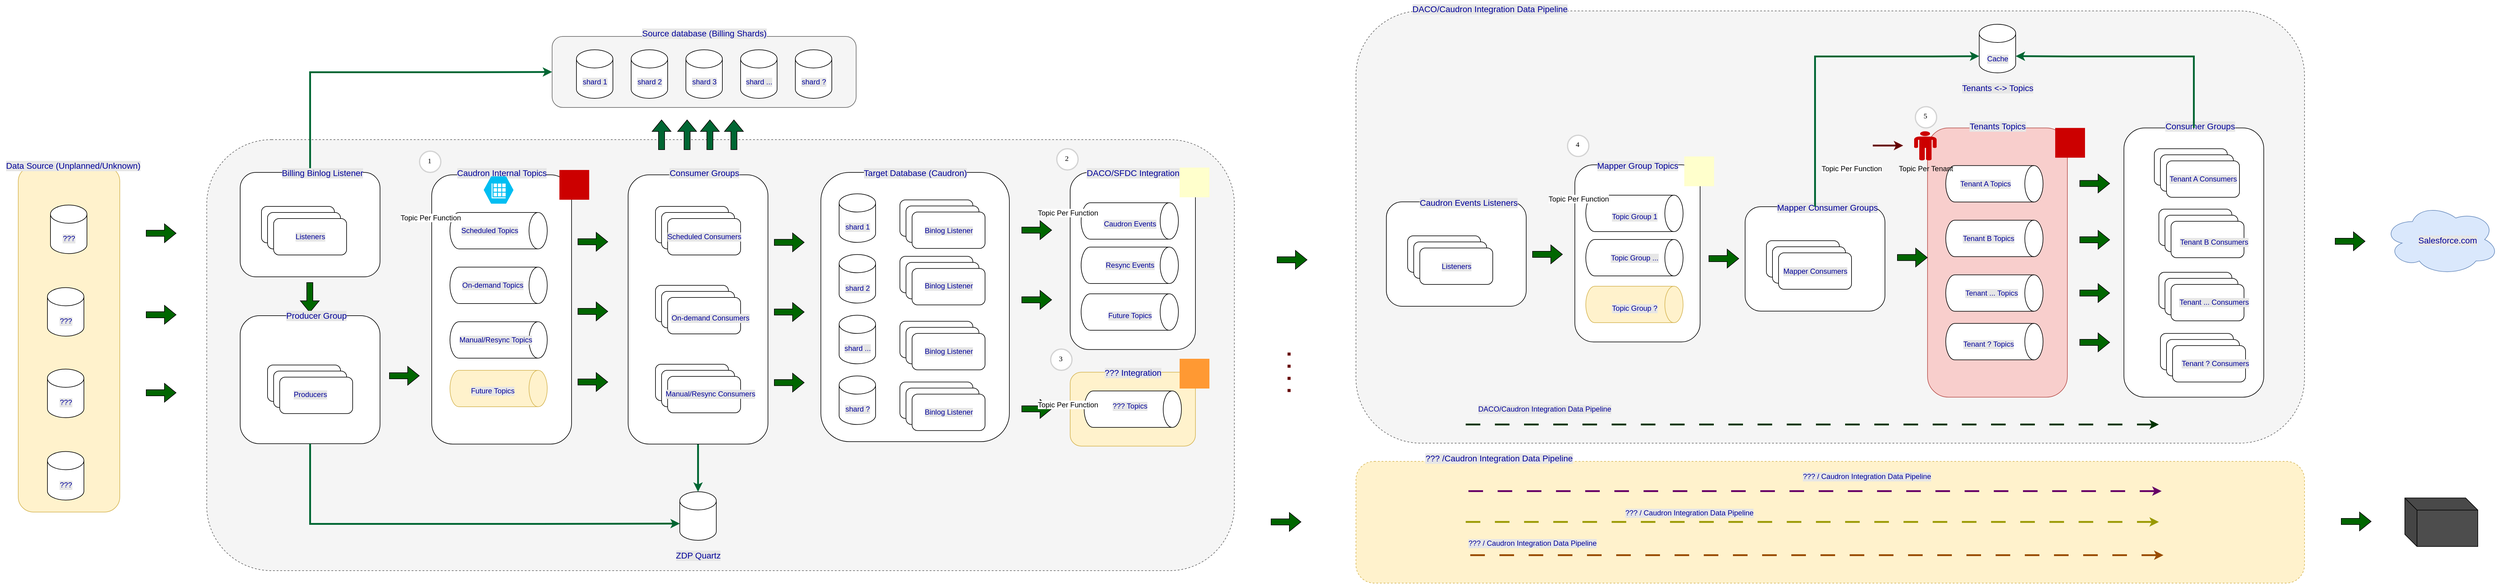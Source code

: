 <mxfile version="24.0.6" type="github">
  <diagram name="Page-1" id="sh8ykiF0knSkxBJXVvDX">
    <mxGraphModel dx="3491" dy="1003" grid="1" gridSize="10" guides="1" tooltips="1" connect="1" arrows="1" fold="1" page="1" pageScale="1" pageWidth="850" pageHeight="1100" math="0" shadow="0">
      <root>
        <mxCell id="0" />
        <mxCell id="1" parent="0" />
        <mxCell id="TIKX9eycbTkuqXLnJjCn-193" value="" style="rounded=1;whiteSpace=wrap;html=1;fillColor=#fff2cc;strokeColor=#d6b656;" vertex="1" parent="1">
          <mxGeometry x="-440" y="313.75" width="167" height="569.75" as="geometry" />
        </mxCell>
        <mxCell id="TIKX9eycbTkuqXLnJjCn-144" value="" style="rounded=1;whiteSpace=wrap;html=1;dashed=1;strokeColor=#666666;fillColor=#f5f5f5;fontColor=#333333;" vertex="1" parent="1">
          <mxGeometry x="1760" y="58" width="1560" height="712" as="geometry" />
        </mxCell>
        <mxCell id="TIKX9eycbTkuqXLnJjCn-42" value="" style="rounded=1;whiteSpace=wrap;html=1;dashed=1;strokeColor=#666666;fillColor=#f5f5f5;fontColor=#333333;" vertex="1" parent="1">
          <mxGeometry x="-130" y="270" width="1690" height="710" as="geometry" />
        </mxCell>
        <mxCell id="TIKX9eycbTkuqXLnJjCn-10" value="" style="rounded=1;whiteSpace=wrap;html=1;" vertex="1" parent="1">
          <mxGeometry x="-75" y="560" width="230" height="210.88" as="geometry" />
        </mxCell>
        <mxCell id="TIKX9eycbTkuqXLnJjCn-9" value="" style="rounded=1;whiteSpace=wrap;html=1;fillColor=#f5f5f5;fontColor=#333333;strokeColor=#666666;" vertex="1" parent="1">
          <mxGeometry x="438" y="100" width="500" height="117" as="geometry" />
        </mxCell>
        <mxCell id="TIKX9eycbTkuqXLnJjCn-6" value="" style="rounded=1;whiteSpace=wrap;html=1;" vertex="1" parent="1">
          <mxGeometry x="1290" y="324" width="206" height="291.75" as="geometry" />
        </mxCell>
        <mxCell id="TIKX9eycbTkuqXLnJjCn-44" style="edgeStyle=orthogonalEdgeStyle;rounded=0;orthogonalLoop=1;jettySize=auto;html=1;entryX=0;entryY=0.5;entryDx=0;entryDy=0;strokeWidth=3;strokeColor=#006633;" edge="1" parent="1" source="TIKX9eycbTkuqXLnJjCn-5" target="TIKX9eycbTkuqXLnJjCn-9">
          <mxGeometry relative="1" as="geometry">
            <Array as="points">
              <mxPoint x="40" y="159" />
              <mxPoint x="297" y="159" />
            </Array>
          </mxGeometry>
        </mxCell>
        <mxCell id="TIKX9eycbTkuqXLnJjCn-5" value="" style="rounded=1;whiteSpace=wrap;html=1;" vertex="1" parent="1">
          <mxGeometry x="-75" y="324" width="230" height="172" as="geometry" />
        </mxCell>
        <mxCell id="TIKX9eycbTkuqXLnJjCn-41" style="edgeStyle=orthogonalEdgeStyle;rounded=0;orthogonalLoop=1;jettySize=auto;html=1;strokeWidth=3;strokeColor=#006633;" edge="1" parent="1" source="TIKX9eycbTkuqXLnJjCn-4" target="buvXnp-66d20s14vqZSp-45">
          <mxGeometry relative="1" as="geometry" />
        </mxCell>
        <mxCell id="TIKX9eycbTkuqXLnJjCn-4" value="" style="rounded=1;whiteSpace=wrap;html=1;" vertex="1" parent="1">
          <mxGeometry x="563" y="328" width="230" height="443.5" as="geometry" />
        </mxCell>
        <mxCell id="TIKX9eycbTkuqXLnJjCn-3" value="" style="rounded=1;whiteSpace=wrap;html=1;" vertex="1" parent="1">
          <mxGeometry x="240" y="328" width="230" height="443.5" as="geometry" />
        </mxCell>
        <mxCell id="TIKX9eycbTkuqXLnJjCn-2" value="" style="rounded=1;whiteSpace=wrap;html=1;" vertex="1" parent="1">
          <mxGeometry x="880" y="324" width="310" height="443.5" as="geometry" />
        </mxCell>
        <mxCell id="buvXnp-66d20s14vqZSp-1" value="" style="rounded=1;whiteSpace=wrap;html=1;" parent="1" vertex="1">
          <mxGeometry x="-40" y="380" width="120" height="60" as="geometry" />
        </mxCell>
        <mxCell id="buvXnp-66d20s14vqZSp-2" value="" style="shape=cylinder3;whiteSpace=wrap;html=1;boundedLbl=1;backgroundOutline=1;size=15;" parent="1" vertex="1">
          <mxGeometry x="568" y="122" width="60" height="80" as="geometry" />
        </mxCell>
        <mxCell id="buvXnp-66d20s14vqZSp-3" value="" style="shape=cylinder3;whiteSpace=wrap;html=1;boundedLbl=1;backgroundOutline=1;size=15;" parent="1" vertex="1">
          <mxGeometry x="658" y="122" width="60" height="80" as="geometry" />
        </mxCell>
        <mxCell id="buvXnp-66d20s14vqZSp-4" value="" style="shape=cylinder3;whiteSpace=wrap;html=1;boundedLbl=1;backgroundOutline=1;size=15;" parent="1" vertex="1">
          <mxGeometry x="748" y="122" width="60" height="80" as="geometry" />
        </mxCell>
        <mxCell id="buvXnp-66d20s14vqZSp-5" value="" style="shape=cylinder3;whiteSpace=wrap;html=1;boundedLbl=1;backgroundOutline=1;size=15;" parent="1" vertex="1">
          <mxGeometry x="838" y="122" width="60" height="80" as="geometry" />
        </mxCell>
        <mxCell id="buvXnp-66d20s14vqZSp-6" value="" style="shape=cylinder3;whiteSpace=wrap;html=1;boundedLbl=1;backgroundOutline=1;size=15;" parent="1" vertex="1">
          <mxGeometry x="478" y="122" width="60" height="80" as="geometry" />
        </mxCell>
        <mxCell id="buvXnp-66d20s14vqZSp-7" value="" style="rounded=1;whiteSpace=wrap;html=1;" parent="1" vertex="1">
          <mxGeometry x="-30" y="390" width="120" height="60" as="geometry" />
        </mxCell>
        <mxCell id="buvXnp-66d20s14vqZSp-8" value="" style="rounded=1;whiteSpace=wrap;html=1;" parent="1" vertex="1">
          <mxGeometry x="-20" y="400" width="120" height="60" as="geometry" />
        </mxCell>
        <mxCell id="buvXnp-66d20s14vqZSp-9" value="" style="rounded=1;whiteSpace=wrap;html=1;" parent="1" vertex="1">
          <mxGeometry x="-30" y="641.25" width="120" height="60" as="geometry" />
        </mxCell>
        <mxCell id="buvXnp-66d20s14vqZSp-10" value="" style="rounded=1;whiteSpace=wrap;html=1;" parent="1" vertex="1">
          <mxGeometry x="-20" y="651.25" width="120" height="60" as="geometry" />
        </mxCell>
        <mxCell id="buvXnp-66d20s14vqZSp-11" value="" style="rounded=1;whiteSpace=wrap;html=1;" parent="1" vertex="1">
          <mxGeometry x="-10" y="661.25" width="120" height="60" as="geometry" />
        </mxCell>
        <mxCell id="buvXnp-66d20s14vqZSp-12" value="" style="shape=cylinder3;whiteSpace=wrap;html=1;boundedLbl=1;backgroundOutline=1;size=15;rotation=90;" parent="1" vertex="1">
          <mxGeometry x="320" y="340" width="60" height="160" as="geometry" />
        </mxCell>
        <mxCell id="buvXnp-66d20s14vqZSp-13" value="" style="shape=cylinder3;whiteSpace=wrap;html=1;boundedLbl=1;backgroundOutline=1;size=15;rotation=90;" parent="1" vertex="1">
          <mxGeometry x="320" y="430" width="60" height="160" as="geometry" />
        </mxCell>
        <mxCell id="buvXnp-66d20s14vqZSp-14" value="" style="shape=cylinder3;whiteSpace=wrap;html=1;boundedLbl=1;backgroundOutline=1;size=15;rotation=90;" parent="1" vertex="1">
          <mxGeometry x="320" y="520" width="60" height="160" as="geometry" />
        </mxCell>
        <mxCell id="buvXnp-66d20s14vqZSp-15" value="" style="shape=cylinder3;whiteSpace=wrap;html=1;boundedLbl=1;backgroundOutline=1;size=15;rotation=90;fillColor=#fff2cc;strokeColor=#d6b656;" parent="1" vertex="1">
          <mxGeometry x="320" y="600" width="60" height="160" as="geometry" />
        </mxCell>
        <mxCell id="buvXnp-66d20s14vqZSp-16" value="" style="rounded=1;whiteSpace=wrap;html=1;" parent="1" vertex="1">
          <mxGeometry x="608" y="380" width="120" height="60" as="geometry" />
        </mxCell>
        <mxCell id="buvXnp-66d20s14vqZSp-17" value="" style="rounded=1;whiteSpace=wrap;html=1;" parent="1" vertex="1">
          <mxGeometry x="618" y="390" width="120" height="60" as="geometry" />
        </mxCell>
        <mxCell id="buvXnp-66d20s14vqZSp-18" value="" style="rounded=1;whiteSpace=wrap;html=1;" parent="1" vertex="1">
          <mxGeometry x="628" y="400" width="120" height="60" as="geometry" />
        </mxCell>
        <mxCell id="buvXnp-66d20s14vqZSp-19" value="" style="rounded=1;whiteSpace=wrap;html=1;" parent="1" vertex="1">
          <mxGeometry x="608" y="510" width="120" height="60" as="geometry" />
        </mxCell>
        <mxCell id="buvXnp-66d20s14vqZSp-20" value="" style="rounded=1;whiteSpace=wrap;html=1;" parent="1" vertex="1">
          <mxGeometry x="618" y="520" width="120" height="60" as="geometry" />
        </mxCell>
        <mxCell id="buvXnp-66d20s14vqZSp-21" value="" style="rounded=1;whiteSpace=wrap;html=1;" parent="1" vertex="1">
          <mxGeometry x="628" y="530" width="120" height="60" as="geometry" />
        </mxCell>
        <mxCell id="buvXnp-66d20s14vqZSp-22" value="" style="rounded=1;whiteSpace=wrap;html=1;" parent="1" vertex="1">
          <mxGeometry x="608" y="640" width="120" height="60" as="geometry" />
        </mxCell>
        <mxCell id="buvXnp-66d20s14vqZSp-23" value="" style="rounded=1;whiteSpace=wrap;html=1;" parent="1" vertex="1">
          <mxGeometry x="618" y="650" width="120" height="60" as="geometry" />
        </mxCell>
        <mxCell id="buvXnp-66d20s14vqZSp-24" value="" style="rounded=1;whiteSpace=wrap;html=1;" parent="1" vertex="1">
          <mxGeometry x="628" y="660" width="120" height="60" as="geometry" />
        </mxCell>
        <mxCell id="buvXnp-66d20s14vqZSp-25" value="" style="shape=cylinder3;whiteSpace=wrap;html=1;boundedLbl=1;backgroundOutline=1;size=15;" parent="1" vertex="1">
          <mxGeometry x="910" y="359.25" width="60" height="80" as="geometry" />
        </mxCell>
        <mxCell id="buvXnp-66d20s14vqZSp-26" value="" style="shape=cylinder3;whiteSpace=wrap;html=1;boundedLbl=1;backgroundOutline=1;size=15;" parent="1" vertex="1">
          <mxGeometry x="910" y="459.25" width="60" height="80" as="geometry" />
        </mxCell>
        <mxCell id="buvXnp-66d20s14vqZSp-27" value="" style="shape=cylinder3;whiteSpace=wrap;html=1;boundedLbl=1;backgroundOutline=1;size=15;" parent="1" vertex="1">
          <mxGeometry x="910" y="559.25" width="60" height="80" as="geometry" />
        </mxCell>
        <mxCell id="buvXnp-66d20s14vqZSp-29" value="" style="shape=cylinder3;whiteSpace=wrap;html=1;boundedLbl=1;backgroundOutline=1;size=15;rotation=90;" parent="1" vertex="1">
          <mxGeometry x="1358" y="324" width="60" height="160" as="geometry" />
        </mxCell>
        <mxCell id="buvXnp-66d20s14vqZSp-30" value="" style="shape=cylinder3;whiteSpace=wrap;html=1;boundedLbl=1;backgroundOutline=1;size=15;rotation=90;" parent="1" vertex="1">
          <mxGeometry x="1358" y="397" width="60" height="160" as="geometry" />
        </mxCell>
        <mxCell id="buvXnp-66d20s14vqZSp-31" value="" style="shape=cylinder3;whiteSpace=wrap;html=1;boundedLbl=1;backgroundOutline=1;size=15;rotation=90;" parent="1" vertex="1">
          <mxGeometry x="1358" y="474" width="60" height="160" as="geometry" />
        </mxCell>
        <mxCell id="buvXnp-66d20s14vqZSp-32" value="" style="shape=cylinder3;whiteSpace=wrap;html=1;boundedLbl=1;backgroundOutline=1;size=15;" parent="1" vertex="1">
          <mxGeometry x="910" y="659.25" width="60" height="80" as="geometry" />
        </mxCell>
        <mxCell id="buvXnp-66d20s14vqZSp-33" value="" style="rounded=1;whiteSpace=wrap;html=1;" parent="1" vertex="1">
          <mxGeometry x="1010" y="369.25" width="120" height="60" as="geometry" />
        </mxCell>
        <mxCell id="buvXnp-66d20s14vqZSp-34" value="" style="rounded=1;whiteSpace=wrap;html=1;" parent="1" vertex="1">
          <mxGeometry x="1020" y="379.25" width="120" height="60" as="geometry" />
        </mxCell>
        <mxCell id="buvXnp-66d20s14vqZSp-35" value="" style="rounded=1;whiteSpace=wrap;html=1;" parent="1" vertex="1">
          <mxGeometry x="1030" y="389.25" width="120" height="60" as="geometry" />
        </mxCell>
        <mxCell id="buvXnp-66d20s14vqZSp-36" value="" style="rounded=1;whiteSpace=wrap;html=1;" parent="1" vertex="1">
          <mxGeometry x="1010" y="462.25" width="120" height="60" as="geometry" />
        </mxCell>
        <mxCell id="buvXnp-66d20s14vqZSp-37" value="" style="rounded=1;whiteSpace=wrap;html=1;" parent="1" vertex="1">
          <mxGeometry x="1020" y="472.25" width="120" height="60" as="geometry" />
        </mxCell>
        <mxCell id="buvXnp-66d20s14vqZSp-38" value="" style="rounded=1;whiteSpace=wrap;html=1;" parent="1" vertex="1">
          <mxGeometry x="1030" y="482.25" width="120" height="60" as="geometry" />
        </mxCell>
        <mxCell id="buvXnp-66d20s14vqZSp-39" value="" style="rounded=1;whiteSpace=wrap;html=1;" parent="1" vertex="1">
          <mxGeometry x="1010" y="569.25" width="120" height="60" as="geometry" />
        </mxCell>
        <mxCell id="buvXnp-66d20s14vqZSp-40" value="" style="rounded=1;whiteSpace=wrap;html=1;" parent="1" vertex="1">
          <mxGeometry x="1020" y="579.25" width="120" height="60" as="geometry" />
        </mxCell>
        <mxCell id="buvXnp-66d20s14vqZSp-41" value="" style="rounded=1;whiteSpace=wrap;html=1;" parent="1" vertex="1">
          <mxGeometry x="1030" y="589.25" width="120" height="60" as="geometry" />
        </mxCell>
        <mxCell id="buvXnp-66d20s14vqZSp-42" value="" style="rounded=1;whiteSpace=wrap;html=1;" parent="1" vertex="1">
          <mxGeometry x="1010" y="669.25" width="120" height="60" as="geometry" />
        </mxCell>
        <mxCell id="buvXnp-66d20s14vqZSp-43" value="" style="rounded=1;whiteSpace=wrap;html=1;" parent="1" vertex="1">
          <mxGeometry x="1020" y="679.25" width="120" height="60" as="geometry" />
        </mxCell>
        <mxCell id="buvXnp-66d20s14vqZSp-44" value="" style="rounded=1;whiteSpace=wrap;html=1;" parent="1" vertex="1">
          <mxGeometry x="1030" y="689.25" width="120" height="60" as="geometry" />
        </mxCell>
        <mxCell id="buvXnp-66d20s14vqZSp-45" value="" style="shape=cylinder3;whiteSpace=wrap;html=1;boundedLbl=1;backgroundOutline=1;size=15;" parent="1" vertex="1">
          <mxGeometry x="648" y="850" width="60" height="80" as="geometry" />
        </mxCell>
        <mxCell id="TIKX9eycbTkuqXLnJjCn-7" value="" style="rounded=1;whiteSpace=wrap;html=1;fillColor=#fff2cc;strokeColor=#d6b656;" vertex="1" parent="1">
          <mxGeometry x="1290" y="653.13" width="206" height="121.75" as="geometry" />
        </mxCell>
        <mxCell id="TIKX9eycbTkuqXLnJjCn-8" value="" style="shape=cylinder3;whiteSpace=wrap;html=1;boundedLbl=1;backgroundOutline=1;size=15;rotation=90;" vertex="1" parent="1">
          <mxGeometry x="1363" y="634.01" width="60" height="160" as="geometry" />
        </mxCell>
        <mxCell id="TIKX9eycbTkuqXLnJjCn-11" value="" style="shape=flexArrow;endArrow=classic;html=1;rounded=0;fillColor=#006600;" edge="1" parent="1">
          <mxGeometry width="50" height="50" relative="1" as="geometry">
            <mxPoint x="170" y="659" as="sourcePoint" />
            <mxPoint x="220" y="659" as="targetPoint" />
          </mxGeometry>
        </mxCell>
        <mxCell id="TIKX9eycbTkuqXLnJjCn-12" value="" style="shape=flexArrow;endArrow=classic;html=1;rounded=0;fillColor=#006600;" edge="1" parent="1">
          <mxGeometry width="50" height="50" relative="1" as="geometry">
            <mxPoint x="480" y="438.25" as="sourcePoint" />
            <mxPoint x="530" y="438.25" as="targetPoint" />
          </mxGeometry>
        </mxCell>
        <mxCell id="TIKX9eycbTkuqXLnJjCn-13" value="" style="shape=flexArrow;endArrow=classic;html=1;rounded=0;fillColor=#006600;" edge="1" parent="1">
          <mxGeometry width="50" height="50" relative="1" as="geometry">
            <mxPoint x="480" y="553" as="sourcePoint" />
            <mxPoint x="530" y="553" as="targetPoint" />
          </mxGeometry>
        </mxCell>
        <mxCell id="TIKX9eycbTkuqXLnJjCn-14" value="" style="shape=flexArrow;endArrow=classic;html=1;rounded=0;fillColor=#006600;" edge="1" parent="1">
          <mxGeometry width="50" height="50" relative="1" as="geometry">
            <mxPoint x="480" y="669.25" as="sourcePoint" />
            <mxPoint x="530" y="669.25" as="targetPoint" />
          </mxGeometry>
        </mxCell>
        <mxCell id="TIKX9eycbTkuqXLnJjCn-15" value="" style="shape=flexArrow;endArrow=classic;html=1;rounded=0;fillColor=#006600;" edge="1" parent="1">
          <mxGeometry width="50" height="50" relative="1" as="geometry">
            <mxPoint x="803" y="439.25" as="sourcePoint" />
            <mxPoint x="853" y="439.25" as="targetPoint" />
          </mxGeometry>
        </mxCell>
        <mxCell id="TIKX9eycbTkuqXLnJjCn-16" value="" style="shape=flexArrow;endArrow=classic;html=1;rounded=0;fillColor=#006600;" edge="1" parent="1">
          <mxGeometry width="50" height="50" relative="1" as="geometry">
            <mxPoint x="803" y="554" as="sourcePoint" />
            <mxPoint x="853" y="554" as="targetPoint" />
          </mxGeometry>
        </mxCell>
        <mxCell id="TIKX9eycbTkuqXLnJjCn-17" value="" style="shape=flexArrow;endArrow=classic;html=1;rounded=0;fillColor=#006600;" edge="1" parent="1">
          <mxGeometry width="50" height="50" relative="1" as="geometry">
            <mxPoint x="803" y="670.25" as="sourcePoint" />
            <mxPoint x="853" y="670.25" as="targetPoint" />
          </mxGeometry>
        </mxCell>
        <mxCell id="TIKX9eycbTkuqXLnJjCn-18" value="" style="shape=flexArrow;endArrow=classic;html=1;rounded=0;fillColor=#006600;" edge="1" parent="1">
          <mxGeometry width="50" height="50" relative="1" as="geometry">
            <mxPoint x="1210" y="419.13" as="sourcePoint" />
            <mxPoint x="1260" y="419.13" as="targetPoint" />
          </mxGeometry>
        </mxCell>
        <mxCell id="TIKX9eycbTkuqXLnJjCn-19" value="" style="shape=flexArrow;endArrow=classic;html=1;rounded=0;fillColor=#006600;" edge="1" parent="1">
          <mxGeometry width="50" height="50" relative="1" as="geometry">
            <mxPoint x="1210" y="533.88" as="sourcePoint" />
            <mxPoint x="1260" y="533.88" as="targetPoint" />
          </mxGeometry>
        </mxCell>
        <mxCell id="TIKX9eycbTkuqXLnJjCn-20" value="" style="shape=flexArrow;endArrow=classic;html=1;rounded=0;fillColor=#006600;" edge="1" parent="1">
          <mxGeometry width="50" height="50" relative="1" as="geometry">
            <mxPoint x="1210" y="713.51" as="sourcePoint" />
            <mxPoint x="1260" y="713.51" as="targetPoint" />
          </mxGeometry>
        </mxCell>
        <mxCell id="TIKX9eycbTkuqXLnJjCn-34" value="" style="shape=flexArrow;endArrow=classic;html=1;rounded=0;fillColor=#006633;" edge="1" parent="1">
          <mxGeometry width="50" height="50" relative="1" as="geometry">
            <mxPoint x="660" y="287" as="sourcePoint" />
            <mxPoint x="660" y="237" as="targetPoint" />
          </mxGeometry>
        </mxCell>
        <mxCell id="TIKX9eycbTkuqXLnJjCn-35" value="" style="shape=flexArrow;endArrow=classic;html=1;rounded=0;fillColor=#006633;" edge="1" parent="1">
          <mxGeometry width="50" height="50" relative="1" as="geometry">
            <mxPoint x="697.5" y="287" as="sourcePoint" />
            <mxPoint x="697.5" y="237" as="targetPoint" />
          </mxGeometry>
        </mxCell>
        <mxCell id="TIKX9eycbTkuqXLnJjCn-36" value="" style="shape=flexArrow;endArrow=classic;html=1;rounded=0;fillColor=#006633;" edge="1" parent="1">
          <mxGeometry width="50" height="50" relative="1" as="geometry">
            <mxPoint x="737" y="287" as="sourcePoint" />
            <mxPoint x="737" y="237" as="targetPoint" />
          </mxGeometry>
        </mxCell>
        <mxCell id="TIKX9eycbTkuqXLnJjCn-37" value="" style="shape=flexArrow;endArrow=classic;html=1;rounded=0;fillColor=#006633;" edge="1" parent="1">
          <mxGeometry width="50" height="50" relative="1" as="geometry">
            <mxPoint x="618" y="287" as="sourcePoint" />
            <mxPoint x="618" y="237" as="targetPoint" />
          </mxGeometry>
        </mxCell>
        <mxCell id="TIKX9eycbTkuqXLnJjCn-38" value="" style="shape=flexArrow;endArrow=classic;html=1;rounded=0;fillColor=#006600;" edge="1" parent="1">
          <mxGeometry width="50" height="50" relative="1" as="geometry">
            <mxPoint x="39.5" y="505" as="sourcePoint" />
            <mxPoint x="39.5" y="555" as="targetPoint" />
          </mxGeometry>
        </mxCell>
        <mxCell id="TIKX9eycbTkuqXLnJjCn-40" style="edgeStyle=orthogonalEdgeStyle;rounded=0;orthogonalLoop=1;jettySize=auto;html=1;entryX=0;entryY=0;entryDx=0;entryDy=52.5;entryPerimeter=0;strokeWidth=3;strokeColor=#006633;" edge="1" parent="1" source="TIKX9eycbTkuqXLnJjCn-10" target="buvXnp-66d20s14vqZSp-45">
          <mxGeometry relative="1" as="geometry">
            <Array as="points">
              <mxPoint x="40" y="903" />
              <mxPoint x="402" y="903" />
            </Array>
          </mxGeometry>
        </mxCell>
        <mxCell id="TIKX9eycbTkuqXLnJjCn-45" value="DACO/SFDC Integration" style="text;html=1;align=center;verticalAlign=middle;resizable=0;points=[];autosize=1;strokeColor=none;fillColor=none;fontSize=14;fontColor=#000099;labelBackgroundColor=#E6E6E6;" vertex="1" parent="1">
          <mxGeometry x="1303" y="310" width="180" height="30" as="geometry" />
        </mxCell>
        <mxCell id="TIKX9eycbTkuqXLnJjCn-46" value="??? Integration" style="text;html=1;align=center;verticalAlign=middle;resizable=0;points=[];autosize=1;strokeColor=none;fillColor=none;fontSize=14;fontColor=#000099;labelBackgroundColor=#E6E6E6;" vertex="1" parent="1">
          <mxGeometry x="1333" y="639.25" width="120" height="30" as="geometry" />
        </mxCell>
        <mxCell id="TIKX9eycbTkuqXLnJjCn-47" value="Target Database (Caudron)" style="text;html=1;align=center;verticalAlign=middle;resizable=0;points=[];autosize=1;strokeColor=none;fillColor=none;fontSize=14;fontColor=#000099;labelBackgroundColor=#E6E6E6;" vertex="1" parent="1">
          <mxGeometry x="940" y="310" width="190" height="30" as="geometry" />
        </mxCell>
        <mxCell id="TIKX9eycbTkuqXLnJjCn-48" value="Consumer Groups" style="text;html=1;align=center;verticalAlign=middle;resizable=0;points=[];autosize=1;strokeColor=none;fillColor=none;fontSize=14;fontColor=#000099;labelBackgroundColor=#E6E6E6;" vertex="1" parent="1">
          <mxGeometry x="618" y="310" width="140" height="30" as="geometry" />
        </mxCell>
        <mxCell id="TIKX9eycbTkuqXLnJjCn-49" value="Caudron Internal Topics" style="text;html=1;align=center;verticalAlign=middle;resizable=0;points=[];autosize=1;strokeColor=none;fillColor=none;fontSize=14;fontColor=#000099;labelBackgroundColor=#E6E6E6;" vertex="1" parent="1">
          <mxGeometry x="270" y="310" width="170" height="30" as="geometry" />
        </mxCell>
        <mxCell id="TIKX9eycbTkuqXLnJjCn-50" value="Billing Binlog Listener" style="text;html=1;align=center;verticalAlign=middle;resizable=0;points=[];autosize=1;strokeColor=none;fillColor=none;fontSize=14;fontColor=#000099;labelBackgroundColor=#E6E6E6;" vertex="1" parent="1">
          <mxGeometry x="-20" y="310" width="160" height="30" as="geometry" />
        </mxCell>
        <mxCell id="TIKX9eycbTkuqXLnJjCn-51" value="Producer Group" style="text;html=1;align=center;verticalAlign=middle;resizable=0;points=[];autosize=1;strokeColor=none;fillColor=none;fontSize=14;fontColor=#000099;labelBackgroundColor=#E6E6E6;" vertex="1" parent="1">
          <mxGeometry x="-10" y="545" width="120" height="30" as="geometry" />
        </mxCell>
        <mxCell id="TIKX9eycbTkuqXLnJjCn-52" value="Source database (Billing Shards)" style="text;html=1;align=center;verticalAlign=middle;resizable=0;points=[];autosize=1;strokeColor=none;fillColor=none;fontSize=14;fontColor=#000099;labelBackgroundColor=#E6E6E6;" vertex="1" parent="1">
          <mxGeometry x="573" y="80" width="230" height="30" as="geometry" />
        </mxCell>
        <mxCell id="TIKX9eycbTkuqXLnJjCn-53" value="Binlog Listener" style="text;html=1;align=center;verticalAlign=middle;resizable=0;points=[];autosize=1;strokeColor=none;fillColor=none;fontSize=12;fontColor=#000099;labelBackgroundColor=#E6E6E6;" vertex="1" parent="1">
          <mxGeometry x="1040" y="704.25" width="100" height="30" as="geometry" />
        </mxCell>
        <mxCell id="TIKX9eycbTkuqXLnJjCn-54" value="Binlog Listener" style="text;html=1;align=center;verticalAlign=middle;resizable=0;points=[];autosize=1;strokeColor=none;fillColor=none;fontSize=12;fontColor=#000099;labelBackgroundColor=#E6E6E6;" vertex="1" parent="1">
          <mxGeometry x="1040" y="604" width="100" height="30" as="geometry" />
        </mxCell>
        <mxCell id="TIKX9eycbTkuqXLnJjCn-55" value="Binlog Listener" style="text;html=1;align=center;verticalAlign=middle;resizable=0;points=[];autosize=1;strokeColor=none;fillColor=none;fontSize=12;fontColor=#000099;labelBackgroundColor=#E6E6E6;" vertex="1" parent="1">
          <mxGeometry x="1040" y="496" width="100" height="30" as="geometry" />
        </mxCell>
        <mxCell id="TIKX9eycbTkuqXLnJjCn-56" value="Binlog Listener" style="text;html=1;align=center;verticalAlign=middle;resizable=0;points=[];autosize=1;strokeColor=none;fillColor=none;fontSize=12;fontColor=#000099;labelBackgroundColor=#E6E6E6;" vertex="1" parent="1">
          <mxGeometry x="1040" y="405" width="100" height="30" as="geometry" />
        </mxCell>
        <mxCell id="TIKX9eycbTkuqXLnJjCn-58" value="Scheduled Topics" style="text;html=1;align=center;verticalAlign=middle;resizable=0;points=[];autosize=1;strokeColor=none;fillColor=none;fontSize=12;fontColor=#000099;labelBackgroundColor=#E6E6E6;" vertex="1" parent="1">
          <mxGeometry x="275" y="405" width="120" height="30" as="geometry" />
        </mxCell>
        <mxCell id="TIKX9eycbTkuqXLnJjCn-59" value="On-demand Topics" style="text;html=1;align=center;verticalAlign=middle;resizable=0;points=[];autosize=1;strokeColor=none;fillColor=none;fontSize=12;fontColor=#000099;labelBackgroundColor=#E6E6E6;" vertex="1" parent="1">
          <mxGeometry x="280" y="495" width="120" height="30" as="geometry" />
        </mxCell>
        <mxCell id="TIKX9eycbTkuqXLnJjCn-60" value="Manual/Resync Topics" style="text;html=1;align=center;verticalAlign=middle;resizable=0;points=[];autosize=1;strokeColor=none;fillColor=none;fontSize=12;fontColor=#000099;labelBackgroundColor=#E6E6E6;" vertex="1" parent="1">
          <mxGeometry x="275" y="585" width="140" height="30" as="geometry" />
        </mxCell>
        <mxCell id="TIKX9eycbTkuqXLnJjCn-61" value="Future Topics" style="text;html=1;align=center;verticalAlign=middle;resizable=0;points=[];autosize=1;strokeColor=none;fillColor=none;fontSize=12;fontColor=#000099;labelBackgroundColor=#E6E6E6;" vertex="1" parent="1">
          <mxGeometry x="290" y="669.25" width="100" height="30" as="geometry" />
        </mxCell>
        <mxCell id="TIKX9eycbTkuqXLnJjCn-62" value="Scheduled Consumers" style="text;html=1;align=center;verticalAlign=middle;resizable=0;points=[];autosize=1;strokeColor=none;fillColor=none;fontSize=12;fontColor=#000099;labelBackgroundColor=#E6E6E6;" vertex="1" parent="1">
          <mxGeometry x="618" y="415" width="140" height="30" as="geometry" />
        </mxCell>
        <mxCell id="TIKX9eycbTkuqXLnJjCn-63" value="On-demand Consumers" style="text;html=1;align=center;verticalAlign=middle;resizable=0;points=[];autosize=1;strokeColor=none;fillColor=none;fontSize=12;fontColor=#000099;labelBackgroundColor=#E6E6E6;" vertex="1" parent="1">
          <mxGeometry x="623" y="549.25" width="150" height="30" as="geometry" />
        </mxCell>
        <mxCell id="TIKX9eycbTkuqXLnJjCn-64" value="Manual/Resync Consumers" style="text;html=1;align=center;verticalAlign=middle;resizable=0;points=[];autosize=1;strokeColor=none;fillColor=none;fontSize=12;fontColor=#000099;labelBackgroundColor=#E6E6E6;" vertex="1" parent="1">
          <mxGeometry x="613" y="674.25" width="170" height="30" as="geometry" />
        </mxCell>
        <mxCell id="TIKX9eycbTkuqXLnJjCn-65" value="Caudron Events" style="text;html=1;align=center;verticalAlign=middle;resizable=0;points=[];autosize=1;strokeColor=none;fillColor=none;fontSize=12;fontColor=#000099;labelBackgroundColor=#E6E6E6;" vertex="1" parent="1">
          <mxGeometry x="1333" y="394.25" width="110" height="30" as="geometry" />
        </mxCell>
        <mxCell id="TIKX9eycbTkuqXLnJjCn-66" value="Resync Events" style="text;html=1;align=center;verticalAlign=middle;resizable=0;points=[];autosize=1;strokeColor=none;fillColor=none;fontSize=12;fontColor=#000099;labelBackgroundColor=#E6E6E6;" vertex="1" parent="1">
          <mxGeometry x="1338" y="462.25" width="100" height="30" as="geometry" />
        </mxCell>
        <mxCell id="TIKX9eycbTkuqXLnJjCn-67" value="Future Topics" style="text;html=1;align=center;verticalAlign=middle;resizable=0;points=[];autosize=1;strokeColor=none;fillColor=none;fontSize=12;fontColor=#000099;labelBackgroundColor=#E6E6E6;" vertex="1" parent="1">
          <mxGeometry x="1338" y="545" width="100" height="30" as="geometry" />
        </mxCell>
        <mxCell id="TIKX9eycbTkuqXLnJjCn-68" value="??? Topics" style="text;html=1;align=center;verticalAlign=middle;resizable=0;points=[];autosize=1;strokeColor=none;fillColor=none;fontSize=12;fontColor=#000099;labelBackgroundColor=#E6E6E6;" vertex="1" parent="1">
          <mxGeometry x="1348" y="694.25" width="80" height="30" as="geometry" />
        </mxCell>
        <mxCell id="TIKX9eycbTkuqXLnJjCn-69" value="Listeners" style="text;html=1;align=center;verticalAlign=middle;resizable=0;points=[];autosize=1;strokeColor=none;fillColor=none;fontSize=12;fontColor=#000099;labelBackgroundColor=#E6E6E6;" vertex="1" parent="1">
          <mxGeometry x="5" y="415" width="70" height="30" as="geometry" />
        </mxCell>
        <mxCell id="TIKX9eycbTkuqXLnJjCn-70" value="Producers" style="text;html=1;align=center;verticalAlign=middle;resizable=0;points=[];autosize=1;strokeColor=none;fillColor=none;fontSize=12;fontColor=#000099;labelBackgroundColor=#E6E6E6;" vertex="1" parent="1">
          <mxGeometry y="675" width="80" height="30" as="geometry" />
        </mxCell>
        <mxCell id="TIKX9eycbTkuqXLnJjCn-71" value="shard 2" style="text;html=1;align=center;verticalAlign=middle;resizable=0;points=[];autosize=1;strokeColor=none;fillColor=none;fontSize=12;fontColor=#000099;labelBackgroundColor=#E6E6E6;" vertex="1" parent="1">
          <mxGeometry x="568" y="160" width="60" height="30" as="geometry" />
        </mxCell>
        <mxCell id="TIKX9eycbTkuqXLnJjCn-72" value="shard 1" style="text;html=1;align=center;verticalAlign=middle;resizable=0;points=[];autosize=1;strokeColor=none;fillColor=none;fontSize=12;fontColor=#000099;labelBackgroundColor=#E6E6E6;" vertex="1" parent="1">
          <mxGeometry x="478" y="160" width="60" height="30" as="geometry" />
        </mxCell>
        <mxCell id="TIKX9eycbTkuqXLnJjCn-73" value="shard 3" style="text;html=1;align=center;verticalAlign=middle;resizable=0;points=[];autosize=1;strokeColor=none;fillColor=none;fontSize=12;fontColor=#000099;labelBackgroundColor=#E6E6E6;" vertex="1" parent="1">
          <mxGeometry x="658" y="160" width="60" height="30" as="geometry" />
        </mxCell>
        <mxCell id="TIKX9eycbTkuqXLnJjCn-74" value="shard ..." style="text;html=1;align=center;verticalAlign=middle;resizable=0;points=[];autosize=1;strokeColor=none;fillColor=none;fontSize=12;fontColor=#000099;labelBackgroundColor=#E6E6E6;" vertex="1" parent="1">
          <mxGeometry x="743" y="160" width="70" height="30" as="geometry" />
        </mxCell>
        <mxCell id="TIKX9eycbTkuqXLnJjCn-75" value="shard ?" style="text;html=1;align=center;verticalAlign=middle;resizable=0;points=[];autosize=1;strokeColor=none;fillColor=none;fontSize=12;fontColor=#000099;labelBackgroundColor=#E6E6E6;" vertex="1" parent="1">
          <mxGeometry x="838" y="160" width="60" height="30" as="geometry" />
        </mxCell>
        <mxCell id="TIKX9eycbTkuqXLnJjCn-76" value="shard 1" style="text;html=1;align=center;verticalAlign=middle;resizable=0;points=[];autosize=1;strokeColor=none;fillColor=none;fontSize=12;fontColor=#000099;labelBackgroundColor=#E6E6E6;" vertex="1" parent="1">
          <mxGeometry x="910" y="399.25" width="60" height="30" as="geometry" />
        </mxCell>
        <mxCell id="TIKX9eycbTkuqXLnJjCn-77" value="shard 2" style="text;html=1;align=center;verticalAlign=middle;resizable=0;points=[];autosize=1;strokeColor=none;fillColor=none;fontSize=12;fontColor=#000099;labelBackgroundColor=#E6E6E6;" vertex="1" parent="1">
          <mxGeometry x="910" y="500" width="60" height="30" as="geometry" />
        </mxCell>
        <mxCell id="TIKX9eycbTkuqXLnJjCn-78" value="shard ..." style="text;html=1;align=center;verticalAlign=middle;resizable=0;points=[];autosize=1;strokeColor=none;fillColor=none;fontSize=12;fontColor=#000099;labelBackgroundColor=#E6E6E6;" vertex="1" parent="1">
          <mxGeometry x="905" y="599.25" width="70" height="30" as="geometry" />
        </mxCell>
        <mxCell id="TIKX9eycbTkuqXLnJjCn-79" value="shard ?" style="text;html=1;align=center;verticalAlign=middle;resizable=0;points=[];autosize=1;strokeColor=none;fillColor=none;fontSize=12;fontColor=#000099;labelBackgroundColor=#E6E6E6;" vertex="1" parent="1">
          <mxGeometry x="910" y="699.01" width="60" height="30" as="geometry" />
        </mxCell>
        <mxCell id="TIKX9eycbTkuqXLnJjCn-80" value="ZDP Quartz" style="text;html=1;align=center;verticalAlign=middle;resizable=0;points=[];autosize=1;strokeColor=none;fillColor=none;fontSize=14;fontColor=#000099;labelBackgroundColor=#E6E6E6;" vertex="1" parent="1">
          <mxGeometry x="628" y="940" width="100" height="30" as="geometry" />
        </mxCell>
        <mxCell id="TIKX9eycbTkuqXLnJjCn-81" value="" style="rounded=1;whiteSpace=wrap;html=1;" vertex="1" parent="1">
          <mxGeometry x="2120" y="311.5" width="206" height="291.75" as="geometry" />
        </mxCell>
        <mxCell id="TIKX9eycbTkuqXLnJjCn-82" value="" style="shape=cylinder3;whiteSpace=wrap;html=1;boundedLbl=1;backgroundOutline=1;size=15;rotation=90;" vertex="1" parent="1">
          <mxGeometry x="2188" y="311.5" width="60" height="160" as="geometry" />
        </mxCell>
        <mxCell id="TIKX9eycbTkuqXLnJjCn-83" value="" style="shape=cylinder3;whiteSpace=wrap;html=1;boundedLbl=1;backgroundOutline=1;size=15;rotation=90;" vertex="1" parent="1">
          <mxGeometry x="2188" y="384.5" width="60" height="160" as="geometry" />
        </mxCell>
        <mxCell id="TIKX9eycbTkuqXLnJjCn-84" value="" style="shape=cylinder3;whiteSpace=wrap;html=1;boundedLbl=1;backgroundOutline=1;size=15;rotation=90;fillColor=#fff2cc;strokeColor=#d6b656;" vertex="1" parent="1">
          <mxGeometry x="2188" y="461.5" width="60" height="160" as="geometry" />
        </mxCell>
        <mxCell id="TIKX9eycbTkuqXLnJjCn-85" value="Mapper Group Topics" style="text;html=1;align=center;verticalAlign=middle;resizable=0;points=[];autosize=1;strokeColor=none;fillColor=none;fontSize=14;fontColor=#000099;labelBackgroundColor=#E6E6E6;" vertex="1" parent="1">
          <mxGeometry x="2143" y="297.5" width="160" height="30" as="geometry" />
        </mxCell>
        <mxCell id="TIKX9eycbTkuqXLnJjCn-86" value="Topic Group 1" style="text;html=1;align=center;verticalAlign=middle;resizable=0;points=[];autosize=1;strokeColor=none;fillColor=none;fontSize=12;fontColor=#000099;labelBackgroundColor=#E6E6E6;" vertex="1" parent="1">
          <mxGeometry x="2168" y="381.75" width="100" height="30" as="geometry" />
        </mxCell>
        <mxCell id="TIKX9eycbTkuqXLnJjCn-87" value="Topic Group ..." style="text;html=1;align=center;verticalAlign=middle;resizable=0;points=[];autosize=1;strokeColor=none;fillColor=none;fontSize=12;fontColor=#000099;labelBackgroundColor=#E6E6E6;" vertex="1" parent="1">
          <mxGeometry x="2168" y="449.75" width="100" height="30" as="geometry" />
        </mxCell>
        <mxCell id="TIKX9eycbTkuqXLnJjCn-88" value="Topic Group ?" style="text;html=1;align=center;verticalAlign=middle;resizable=0;points=[];autosize=1;strokeColor=none;fillColor=none;fontSize=12;fontColor=#000099;labelBackgroundColor=#E6E6E6;" vertex="1" parent="1">
          <mxGeometry x="2168" y="532.5" width="100" height="30" as="geometry" />
        </mxCell>
        <mxCell id="TIKX9eycbTkuqXLnJjCn-89" value="" style="rounded=1;whiteSpace=wrap;html=1;" vertex="1" parent="1">
          <mxGeometry x="1810" y="372.5" width="230" height="172" as="geometry" />
        </mxCell>
        <mxCell id="TIKX9eycbTkuqXLnJjCn-90" value="" style="rounded=1;whiteSpace=wrap;html=1;" vertex="1" parent="1">
          <mxGeometry x="1845" y="428.5" width="120" height="60" as="geometry" />
        </mxCell>
        <mxCell id="TIKX9eycbTkuqXLnJjCn-91" value="" style="rounded=1;whiteSpace=wrap;html=1;" vertex="1" parent="1">
          <mxGeometry x="1855" y="438.5" width="120" height="60" as="geometry" />
        </mxCell>
        <mxCell id="TIKX9eycbTkuqXLnJjCn-92" value="" style="rounded=1;whiteSpace=wrap;html=1;" vertex="1" parent="1">
          <mxGeometry x="1865" y="448.5" width="120" height="60" as="geometry" />
        </mxCell>
        <mxCell id="TIKX9eycbTkuqXLnJjCn-93" value="Caudron Events Listeners" style="text;html=1;align=center;verticalAlign=middle;resizable=0;points=[];autosize=1;strokeColor=none;fillColor=none;fontSize=14;fontColor=#000099;labelBackgroundColor=#E6E6E6;" vertex="1" parent="1">
          <mxGeometry x="1855" y="358.5" width="180" height="30" as="geometry" />
        </mxCell>
        <mxCell id="TIKX9eycbTkuqXLnJjCn-94" value="Listeners" style="text;html=1;align=center;verticalAlign=middle;resizable=0;points=[];autosize=1;strokeColor=none;fillColor=none;fontSize=12;fontColor=#000099;labelBackgroundColor=#E6E6E6;" vertex="1" parent="1">
          <mxGeometry x="1890" y="463.5" width="70" height="30" as="geometry" />
        </mxCell>
        <mxCell id="TIKX9eycbTkuqXLnJjCn-95" value="" style="rounded=1;whiteSpace=wrap;html=1;" vertex="1" parent="1">
          <mxGeometry x="2400" y="380.5" width="230" height="172" as="geometry" />
        </mxCell>
        <mxCell id="TIKX9eycbTkuqXLnJjCn-96" value="" style="rounded=1;whiteSpace=wrap;html=1;" vertex="1" parent="1">
          <mxGeometry x="2435" y="436.5" width="120" height="60" as="geometry" />
        </mxCell>
        <mxCell id="TIKX9eycbTkuqXLnJjCn-97" value="" style="rounded=1;whiteSpace=wrap;html=1;" vertex="1" parent="1">
          <mxGeometry x="2445" y="446.5" width="120" height="60" as="geometry" />
        </mxCell>
        <mxCell id="TIKX9eycbTkuqXLnJjCn-98" value="" style="rounded=1;whiteSpace=wrap;html=1;" vertex="1" parent="1">
          <mxGeometry x="2455" y="456.5" width="120" height="60" as="geometry" />
        </mxCell>
        <mxCell id="TIKX9eycbTkuqXLnJjCn-99" value="Mapper Consumer Groups" style="text;html=1;align=center;verticalAlign=middle;resizable=0;points=[];autosize=1;strokeColor=none;fillColor=none;fontSize=14;fontColor=#000099;labelBackgroundColor=#E6E6E6;" vertex="1" parent="1">
          <mxGeometry x="2440" y="366.5" width="190" height="30" as="geometry" />
        </mxCell>
        <mxCell id="TIKX9eycbTkuqXLnJjCn-100" value="Mapper Consumers" style="text;html=1;align=center;verticalAlign=middle;resizable=0;points=[];autosize=1;strokeColor=none;fillColor=none;fontSize=12;fontColor=#000099;labelBackgroundColor=#E6E6E6;" vertex="1" parent="1">
          <mxGeometry x="2450" y="471.5" width="130" height="30" as="geometry" />
        </mxCell>
        <mxCell id="TIKX9eycbTkuqXLnJjCn-109" value="" style="rounded=1;whiteSpace=wrap;html=1;" vertex="1" parent="1">
          <mxGeometry x="3023" y="250.75" width="230" height="443.5" as="geometry" />
        </mxCell>
        <mxCell id="TIKX9eycbTkuqXLnJjCn-110" value="" style="rounded=1;whiteSpace=wrap;html=1;fillColor=#f8cecc;strokeColor=#b85450;" vertex="1" parent="1">
          <mxGeometry x="2700" y="250.75" width="230" height="443.5" as="geometry" />
        </mxCell>
        <mxCell id="TIKX9eycbTkuqXLnJjCn-111" value="" style="shape=cylinder3;whiteSpace=wrap;html=1;boundedLbl=1;backgroundOutline=1;size=15;rotation=90;" vertex="1" parent="1">
          <mxGeometry x="2780" y="262.75" width="60" height="160" as="geometry" />
        </mxCell>
        <mxCell id="TIKX9eycbTkuqXLnJjCn-112" value="" style="shape=cylinder3;whiteSpace=wrap;html=1;boundedLbl=1;backgroundOutline=1;size=15;rotation=90;" vertex="1" parent="1">
          <mxGeometry x="2780" y="352.75" width="60" height="160" as="geometry" />
        </mxCell>
        <mxCell id="TIKX9eycbTkuqXLnJjCn-113" value="" style="shape=cylinder3;whiteSpace=wrap;html=1;boundedLbl=1;backgroundOutline=1;size=15;rotation=90;" vertex="1" parent="1">
          <mxGeometry x="2780" y="442.75" width="60" height="160" as="geometry" />
        </mxCell>
        <mxCell id="TIKX9eycbTkuqXLnJjCn-114" value="" style="shape=cylinder3;whiteSpace=wrap;html=1;boundedLbl=1;backgroundOutline=1;size=15;rotation=90;" vertex="1" parent="1">
          <mxGeometry x="2780" y="522.75" width="60" height="160" as="geometry" />
        </mxCell>
        <mxCell id="TIKX9eycbTkuqXLnJjCn-115" value="" style="rounded=1;whiteSpace=wrap;html=1;" vertex="1" parent="1">
          <mxGeometry x="3073" y="285" width="120" height="60" as="geometry" />
        </mxCell>
        <mxCell id="TIKX9eycbTkuqXLnJjCn-116" value="" style="rounded=1;whiteSpace=wrap;html=1;" vertex="1" parent="1">
          <mxGeometry x="3083" y="295" width="120" height="60" as="geometry" />
        </mxCell>
        <mxCell id="TIKX9eycbTkuqXLnJjCn-117" value="" style="rounded=1;whiteSpace=wrap;html=1;" vertex="1" parent="1">
          <mxGeometry x="3093" y="305" width="120" height="60" as="geometry" />
        </mxCell>
        <mxCell id="TIKX9eycbTkuqXLnJjCn-118" value="" style="rounded=1;whiteSpace=wrap;html=1;" vertex="1" parent="1">
          <mxGeometry x="3080.5" y="384.5" width="120" height="60" as="geometry" />
        </mxCell>
        <mxCell id="TIKX9eycbTkuqXLnJjCn-119" value="" style="rounded=1;whiteSpace=wrap;html=1;" vertex="1" parent="1">
          <mxGeometry x="3090.5" y="394.5" width="120" height="60" as="geometry" />
        </mxCell>
        <mxCell id="TIKX9eycbTkuqXLnJjCn-120" value="" style="rounded=1;whiteSpace=wrap;html=1;" vertex="1" parent="1">
          <mxGeometry x="3100.5" y="404.5" width="120" height="60" as="geometry" />
        </mxCell>
        <mxCell id="TIKX9eycbTkuqXLnJjCn-121" value="" style="rounded=1;whiteSpace=wrap;html=1;" vertex="1" parent="1">
          <mxGeometry x="3083" y="589.25" width="120" height="60" as="geometry" />
        </mxCell>
        <mxCell id="TIKX9eycbTkuqXLnJjCn-122" value="" style="rounded=1;whiteSpace=wrap;html=1;" vertex="1" parent="1">
          <mxGeometry x="3093" y="599.25" width="120" height="60" as="geometry" />
        </mxCell>
        <mxCell id="TIKX9eycbTkuqXLnJjCn-123" value="" style="rounded=1;whiteSpace=wrap;html=1;" vertex="1" parent="1">
          <mxGeometry x="3103" y="609.25" width="120" height="60" as="geometry" />
        </mxCell>
        <mxCell id="TIKX9eycbTkuqXLnJjCn-124" value="" style="shape=flexArrow;endArrow=classic;html=1;rounded=0;fillColor=#006600;" edge="1" parent="1">
          <mxGeometry width="50" height="50" relative="1" as="geometry">
            <mxPoint x="2950" y="342.25" as="sourcePoint" />
            <mxPoint x="3000" y="342.25" as="targetPoint" />
          </mxGeometry>
        </mxCell>
        <mxCell id="TIKX9eycbTkuqXLnJjCn-125" value="" style="shape=flexArrow;endArrow=classic;html=1;rounded=0;fillColor=#006600;" edge="1" parent="1">
          <mxGeometry width="50" height="50" relative="1" as="geometry">
            <mxPoint x="2950" y="435" as="sourcePoint" />
            <mxPoint x="3000" y="435" as="targetPoint" />
          </mxGeometry>
        </mxCell>
        <mxCell id="TIKX9eycbTkuqXLnJjCn-126" value="" style="shape=flexArrow;endArrow=classic;html=1;rounded=0;fillColor=#006600;" edge="1" parent="1">
          <mxGeometry width="50" height="50" relative="1" as="geometry">
            <mxPoint x="2950" y="522.75" as="sourcePoint" />
            <mxPoint x="3000" y="522.75" as="targetPoint" />
          </mxGeometry>
        </mxCell>
        <mxCell id="TIKX9eycbTkuqXLnJjCn-127" value="Consumer Groups" style="text;html=1;align=center;verticalAlign=middle;resizable=0;points=[];autosize=1;strokeColor=none;fillColor=none;fontSize=14;fontColor=#000099;labelBackgroundColor=#E6E6E6;" vertex="1" parent="1">
          <mxGeometry x="3078" y="232.75" width="140" height="30" as="geometry" />
        </mxCell>
        <mxCell id="TIKX9eycbTkuqXLnJjCn-128" value="Tenants Topics" style="text;html=1;align=center;verticalAlign=middle;resizable=0;points=[];autosize=1;strokeColor=none;fillColor=none;fontSize=14;fontColor=#000099;labelBackgroundColor=#E6E6E6;" vertex="1" parent="1">
          <mxGeometry x="2755" y="232.75" width="120" height="30" as="geometry" />
        </mxCell>
        <mxCell id="TIKX9eycbTkuqXLnJjCn-129" value="Tenant A Topics" style="text;html=1;align=center;verticalAlign=middle;resizable=0;points=[];autosize=1;strokeColor=none;fillColor=none;fontSize=12;fontColor=#000099;labelBackgroundColor=#E6E6E6;" vertex="1" parent="1">
          <mxGeometry x="2740" y="327.75" width="110" height="30" as="geometry" />
        </mxCell>
        <mxCell id="TIKX9eycbTkuqXLnJjCn-130" value="Tenant B Topics" style="text;html=1;align=center;verticalAlign=middle;resizable=0;points=[];autosize=1;strokeColor=none;fillColor=none;fontSize=12;fontColor=#000099;labelBackgroundColor=#E6E6E6;" vertex="1" parent="1">
          <mxGeometry x="2745" y="417.75" width="110" height="30" as="geometry" />
        </mxCell>
        <mxCell id="TIKX9eycbTkuqXLnJjCn-131" value="Tenant ... Topics" style="text;html=1;align=center;verticalAlign=middle;resizable=0;points=[];autosize=1;strokeColor=none;fillColor=none;fontSize=12;fontColor=#000099;labelBackgroundColor=#E6E6E6;" vertex="1" parent="1">
          <mxGeometry x="2750" y="507.75" width="110" height="30" as="geometry" />
        </mxCell>
        <mxCell id="TIKX9eycbTkuqXLnJjCn-132" value="Tenant ? Topics" style="text;html=1;align=center;verticalAlign=middle;resizable=0;points=[];autosize=1;strokeColor=none;fillColor=none;fontSize=12;fontColor=#000099;labelBackgroundColor=#E6E6E6;" vertex="1" parent="1">
          <mxGeometry x="2745" y="592" width="110" height="30" as="geometry" />
        </mxCell>
        <mxCell id="TIKX9eycbTkuqXLnJjCn-133" value="Tenant A Consumers" style="text;html=1;align=center;verticalAlign=middle;resizable=0;points=[];autosize=1;strokeColor=none;fillColor=none;fontSize=12;fontColor=#000099;labelBackgroundColor=#E6E6E6;" vertex="1" parent="1">
          <mxGeometry x="3088" y="320" width="130" height="30" as="geometry" />
        </mxCell>
        <mxCell id="TIKX9eycbTkuqXLnJjCn-134" value="Tenant B Consumers" style="text;html=1;align=center;verticalAlign=middle;resizable=0;points=[];autosize=1;strokeColor=none;fillColor=none;fontSize=12;fontColor=#000099;labelBackgroundColor=#E6E6E6;" vertex="1" parent="1">
          <mxGeometry x="3100.5" y="423.75" width="140" height="30" as="geometry" />
        </mxCell>
        <mxCell id="TIKX9eycbTkuqXLnJjCn-135" value="Tenant ? Consumers" style="text;html=1;align=center;verticalAlign=middle;resizable=0;points=[];autosize=1;strokeColor=none;fillColor=none;fontSize=12;fontColor=#000099;labelBackgroundColor=#E6E6E6;" vertex="1" parent="1">
          <mxGeometry x="3108" y="623.5" width="130" height="30" as="geometry" />
        </mxCell>
        <mxCell id="TIKX9eycbTkuqXLnJjCn-136" value="" style="shape=cylinder3;whiteSpace=wrap;html=1;boundedLbl=1;backgroundOutline=1;size=15;" vertex="1" parent="1">
          <mxGeometry x="2785" y="80" width="60" height="80" as="geometry" />
        </mxCell>
        <mxCell id="TIKX9eycbTkuqXLnJjCn-137" value="" style="shape=flexArrow;endArrow=classic;html=1;rounded=0;fillColor=#006600;" edge="1" parent="1">
          <mxGeometry width="50" height="50" relative="1" as="geometry">
            <mxPoint x="2950" y="604" as="sourcePoint" />
            <mxPoint x="3000" y="604" as="targetPoint" />
          </mxGeometry>
        </mxCell>
        <mxCell id="TIKX9eycbTkuqXLnJjCn-138" value="" style="rounded=1;whiteSpace=wrap;html=1;" vertex="1" parent="1">
          <mxGeometry x="3080.5" y="488.5" width="120" height="60" as="geometry" />
        </mxCell>
        <mxCell id="TIKX9eycbTkuqXLnJjCn-139" value="" style="rounded=1;whiteSpace=wrap;html=1;" vertex="1" parent="1">
          <mxGeometry x="3090.5" y="498.5" width="120" height="60" as="geometry" />
        </mxCell>
        <mxCell id="TIKX9eycbTkuqXLnJjCn-140" value="" style="rounded=1;whiteSpace=wrap;html=1;" vertex="1" parent="1">
          <mxGeometry x="3100.5" y="508.5" width="120" height="60" as="geometry" />
        </mxCell>
        <mxCell id="TIKX9eycbTkuqXLnJjCn-141" value="Tenant ... Consumers" style="text;html=1;align=center;verticalAlign=middle;resizable=0;points=[];autosize=1;strokeColor=none;fillColor=none;fontSize=12;fontColor=#000099;labelBackgroundColor=#E6E6E6;" vertex="1" parent="1">
          <mxGeometry x="3100.5" y="522.75" width="140" height="30" as="geometry" />
        </mxCell>
        <mxCell id="TIKX9eycbTkuqXLnJjCn-142" value="Tenants &amp;lt;-&amp;gt; Topics" style="text;html=1;align=center;verticalAlign=middle;resizable=0;points=[];autosize=1;strokeColor=none;fillColor=none;fontSize=14;fontColor=#000099;labelBackgroundColor=#E6E6E6;" vertex="1" parent="1">
          <mxGeometry x="2745" y="170" width="140" height="30" as="geometry" />
        </mxCell>
        <mxCell id="TIKX9eycbTkuqXLnJjCn-143" value="Cache" style="text;html=1;align=center;verticalAlign=middle;resizable=0;points=[];autosize=1;strokeColor=none;fillColor=none;fontSize=12;fontColor=#000099;labelBackgroundColor=#E6E6E6;" vertex="1" parent="1">
          <mxGeometry x="2785" y="122" width="60" height="30" as="geometry" />
        </mxCell>
        <mxCell id="TIKX9eycbTkuqXLnJjCn-145" value="" style="rounded=1;whiteSpace=wrap;html=1;dashed=1;strokeColor=#d6b656;fillColor=#fff2cc;" vertex="1" parent="1">
          <mxGeometry x="1760" y="800" width="1560" height="200.5" as="geometry" />
        </mxCell>
        <mxCell id="TIKX9eycbTkuqXLnJjCn-146" value="" style="shape=flexArrow;endArrow=classic;html=1;rounded=0;fillColor=#006600;" edge="1" parent="1">
          <mxGeometry width="50" height="50" relative="1" as="geometry">
            <mxPoint x="2650" y="464.25" as="sourcePoint" />
            <mxPoint x="2700" y="464.25" as="targetPoint" />
          </mxGeometry>
        </mxCell>
        <mxCell id="TIKX9eycbTkuqXLnJjCn-147" value="" style="shape=flexArrow;endArrow=classic;html=1;rounded=0;fillColor=#006600;" edge="1" parent="1">
          <mxGeometry width="50" height="50" relative="1" as="geometry">
            <mxPoint x="2340" y="466" as="sourcePoint" />
            <mxPoint x="2390" y="466" as="targetPoint" />
          </mxGeometry>
        </mxCell>
        <mxCell id="TIKX9eycbTkuqXLnJjCn-148" value="" style="shape=flexArrow;endArrow=classic;html=1;rounded=0;fillColor=#006600;" edge="1" parent="1">
          <mxGeometry width="50" height="50" relative="1" as="geometry">
            <mxPoint x="2050" y="459" as="sourcePoint" />
            <mxPoint x="2100" y="459" as="targetPoint" />
          </mxGeometry>
        </mxCell>
        <mxCell id="TIKX9eycbTkuqXLnJjCn-149" value="DACO/Caudron Integration Data Pipeline" style="text;html=1;align=center;verticalAlign=middle;resizable=0;points=[];autosize=1;strokeColor=none;fillColor=none;fontSize=14;fontColor=#000099;labelBackgroundColor=#E6E6E6;" vertex="1" parent="1">
          <mxGeometry x="1840" y="40" width="280" height="30" as="geometry" />
        </mxCell>
        <mxCell id="TIKX9eycbTkuqXLnJjCn-150" value="??? /Caudron Integration Data Pipeline" style="text;html=1;align=center;verticalAlign=middle;resizable=0;points=[];autosize=1;strokeColor=none;fillColor=none;fontSize=14;fontColor=#000099;labelBackgroundColor=#E6E6E6;" vertex="1" parent="1">
          <mxGeometry x="1860" y="780" width="270" height="30" as="geometry" />
        </mxCell>
        <mxCell id="TIKX9eycbTkuqXLnJjCn-151" value="" style="shape=flexArrow;endArrow=classic;html=1;rounded=0;fillColor=#006600;" edge="1" parent="1">
          <mxGeometry width="50" height="50" relative="1" as="geometry">
            <mxPoint x="1630" y="468" as="sourcePoint" />
            <mxPoint x="1680" y="468" as="targetPoint" />
          </mxGeometry>
        </mxCell>
        <mxCell id="TIKX9eycbTkuqXLnJjCn-152" value="" style="shape=flexArrow;endArrow=classic;html=1;rounded=0;fillColor=#006600;" edge="1" parent="1">
          <mxGeometry width="50" height="50" relative="1" as="geometry">
            <mxPoint x="1620" y="899.75" as="sourcePoint" />
            <mxPoint x="1670" y="899.75" as="targetPoint" />
          </mxGeometry>
        </mxCell>
        <mxCell id="TIKX9eycbTkuqXLnJjCn-153" value="" style="endArrow=none;dashed=1;html=1;dashPattern=1 3;strokeWidth=5;rounded=0;strokeColor=#660000;" edge="1" parent="1">
          <mxGeometry width="50" height="50" relative="1" as="geometry">
            <mxPoint x="1650" y="685.75" as="sourcePoint" />
            <mxPoint x="1650" y="615.75" as="targetPoint" />
          </mxGeometry>
        </mxCell>
        <mxCell id="TIKX9eycbTkuqXLnJjCn-155" value="1" style="ellipse;whiteSpace=wrap;html=1;aspect=fixed;strokeWidth=2;fontFamily=Tahoma;spacingBottom=4;spacingRight=2;strokeColor=#d3d3d3;" vertex="1" parent="1">
          <mxGeometry x="220" y="289" width="35" height="35" as="geometry" />
        </mxCell>
        <mxCell id="TIKX9eycbTkuqXLnJjCn-157" value="2" style="ellipse;whiteSpace=wrap;html=1;aspect=fixed;strokeWidth=2;fontFamily=Tahoma;spacingBottom=4;spacingRight=2;strokeColor=#d3d3d3;" vertex="1" parent="1">
          <mxGeometry x="1268" y="285" width="35" height="35" as="geometry" />
        </mxCell>
        <mxCell id="TIKX9eycbTkuqXLnJjCn-158" value="3" style="ellipse;whiteSpace=wrap;html=1;aspect=fixed;strokeWidth=2;fontFamily=Tahoma;spacingBottom=4;spacingRight=2;strokeColor=#d3d3d3;" vertex="1" parent="1">
          <mxGeometry x="1258" y="615" width="35" height="35" as="geometry" />
        </mxCell>
        <mxCell id="TIKX9eycbTkuqXLnJjCn-159" value="4" style="ellipse;whiteSpace=wrap;html=1;aspect=fixed;strokeWidth=2;fontFamily=Tahoma;spacingBottom=4;spacingRight=2;strokeColor=#d3d3d3;" vertex="1" parent="1">
          <mxGeometry x="2108" y="262.75" width="35" height="35" as="geometry" />
        </mxCell>
        <mxCell id="TIKX9eycbTkuqXLnJjCn-160" value="5" style="ellipse;whiteSpace=wrap;html=1;aspect=fixed;strokeWidth=2;fontFamily=Tahoma;spacingBottom=4;spacingRight=2;strokeColor=#d3d3d3;" vertex="1" parent="1">
          <mxGeometry x="2680" y="215.75" width="35" height="35" as="geometry" />
        </mxCell>
        <mxCell id="TIKX9eycbTkuqXLnJjCn-162" value="" style="ellipse;shape=cloud;whiteSpace=wrap;html=1;fillColor=#dae8fc;strokeColor=#6c8ebf;" vertex="1" parent="1">
          <mxGeometry x="3450" y="375.5" width="190" height="118" as="geometry" />
        </mxCell>
        <mxCell id="TIKX9eycbTkuqXLnJjCn-163" value="Salesforce.com" style="text;html=1;align=center;verticalAlign=middle;resizable=0;points=[];autosize=1;strokeColor=none;fillColor=none;fontSize=14;fontColor=#000099;labelBackgroundColor=#E6E6E6;" vertex="1" parent="1">
          <mxGeometry x="3495" y="421.25" width="120" height="30" as="geometry" />
        </mxCell>
        <mxCell id="TIKX9eycbTkuqXLnJjCn-164" value="" style="shape=flexArrow;endArrow=classic;html=1;rounded=0;fillColor=#006600;" edge="1" parent="1">
          <mxGeometry width="50" height="50" relative="1" as="geometry">
            <mxPoint x="3370" y="437.5" as="sourcePoint" />
            <mxPoint x="3420" y="437.5" as="targetPoint" />
          </mxGeometry>
        </mxCell>
        <mxCell id="TIKX9eycbTkuqXLnJjCn-165" style="edgeStyle=orthogonalEdgeStyle;rounded=0;orthogonalLoop=1;jettySize=auto;html=1;entryX=0;entryY=0;entryDx=0;entryDy=52.5;entryPerimeter=0;strokeWidth=3;strokeColor=#006633;" edge="1" parent="1" source="TIKX9eycbTkuqXLnJjCn-95" target="TIKX9eycbTkuqXLnJjCn-136">
          <mxGeometry relative="1" as="geometry">
            <Array as="points">
              <mxPoint x="2515" y="133" />
              <mxPoint x="2708" y="133" />
            </Array>
          </mxGeometry>
        </mxCell>
        <mxCell id="TIKX9eycbTkuqXLnJjCn-166" style="edgeStyle=orthogonalEdgeStyle;rounded=0;orthogonalLoop=1;jettySize=auto;html=1;entryX=1;entryY=0;entryDx=0;entryDy=52.5;entryPerimeter=0;strokeWidth=3;strokeColor=#006633;" edge="1" parent="1" source="TIKX9eycbTkuqXLnJjCn-109" target="TIKX9eycbTkuqXLnJjCn-136">
          <mxGeometry relative="1" as="geometry">
            <Array as="points">
              <mxPoint x="3138" y="133" />
              <mxPoint x="2934" y="133" />
            </Array>
          </mxGeometry>
        </mxCell>
        <mxCell id="TIKX9eycbTkuqXLnJjCn-168" value="Topic Per Function" style="shape=image;html=1;verticalAlign=top;verticalLabelPosition=bottom;labelBackgroundColor=#ffffff;imageAspect=0;aspect=fixed;image=https://cdn0.iconfinder.com/data/icons/glyphpack/60/function-128.png" vertex="1" parent="1">
          <mxGeometry x="1261" y="644.25" width="49" height="49" as="geometry" />
        </mxCell>
        <mxCell id="TIKX9eycbTkuqXLnJjCn-170" value="Topic Per Tenant" style="shape=mxgraph.signs.people.man_1;html=1;pointerEvents=1;fillColor=#CC0000;strokeColor=none;verticalLabelPosition=bottom;verticalAlign=top;align=center;" vertex="1" parent="1">
          <mxGeometry x="2678" y="256.25" width="37" height="48" as="geometry" />
        </mxCell>
        <mxCell id="TIKX9eycbTkuqXLnJjCn-172" value="Topic Per Function" style="shape=image;html=1;verticalAlign=top;verticalLabelPosition=bottom;labelBackgroundColor=#ffffff;imageAspect=0;aspect=fixed;image=https://cdn0.iconfinder.com/data/icons/glyphpack/60/function-128.png" vertex="1" parent="1">
          <mxGeometry x="2101" y="305" width="49" height="49" as="geometry" />
        </mxCell>
        <mxCell id="TIKX9eycbTkuqXLnJjCn-173" value="Topic Per Function" style="shape=image;html=1;verticalAlign=top;verticalLabelPosition=bottom;labelBackgroundColor=#ffffff;imageAspect=0;aspect=fixed;image=https://cdn0.iconfinder.com/data/icons/glyphpack/60/function-128.png" vertex="1" parent="1">
          <mxGeometry x="1261" y="328" width="49" height="49" as="geometry" />
        </mxCell>
        <mxCell id="TIKX9eycbTkuqXLnJjCn-174" value="Topic Per Function" style="shape=image;html=1;verticalAlign=top;verticalLabelPosition=bottom;labelBackgroundColor=#ffffff;imageAspect=0;aspect=fixed;image=https://cdn0.iconfinder.com/data/icons/glyphpack/60/function-128.png" vertex="1" parent="1">
          <mxGeometry x="213" y="335.5" width="49" height="49" as="geometry" />
        </mxCell>
        <mxCell id="TIKX9eycbTkuqXLnJjCn-175" value="Topic Per Function" style="shape=image;html=1;verticalAlign=top;verticalLabelPosition=bottom;labelBackgroundColor=#ffffff;imageAspect=0;aspect=fixed;image=https://cdn0.iconfinder.com/data/icons/glyphpack/60/function-128.png" vertex="1" parent="1">
          <mxGeometry x="2550" y="255.25" width="49" height="49" as="geometry" />
        </mxCell>
        <mxCell id="TIKX9eycbTkuqXLnJjCn-176" value="" style="endArrow=classic;html=1;rounded=0;strokeWidth=3;strokeColor=#660000;" edge="1" parent="1">
          <mxGeometry width="50" height="50" relative="1" as="geometry">
            <mxPoint x="2610" y="279.75" as="sourcePoint" />
            <mxPoint x="2660" y="279.75" as="targetPoint" />
          </mxGeometry>
        </mxCell>
        <mxCell id="TIKX9eycbTkuqXLnJjCn-177" value="" style="endArrow=classic;html=1;rounded=0;strokeWidth=3;strokeColor=#660066;dashed=1;dashPattern=8 8;" edge="1" parent="1">
          <mxGeometry width="50" height="50" relative="1" as="geometry">
            <mxPoint x="1945" y="849" as="sourcePoint" />
            <mxPoint x="3085" y="849" as="targetPoint" />
          </mxGeometry>
        </mxCell>
        <mxCell id="TIKX9eycbTkuqXLnJjCn-178" value="" style="endArrow=classic;html=1;rounded=0;strokeWidth=3;strokeColor=#999900;dashed=1;dashPattern=8 8;" edge="1" parent="1">
          <mxGeometry width="50" height="50" relative="1" as="geometry">
            <mxPoint x="1940.5" y="899.75" as="sourcePoint" />
            <mxPoint x="3080.5" y="899.75" as="targetPoint" />
          </mxGeometry>
        </mxCell>
        <mxCell id="TIKX9eycbTkuqXLnJjCn-179" value="" style="endArrow=classic;html=1;rounded=0;strokeWidth=3;strokeColor=#994C00;dashed=1;dashPattern=8 8;" edge="1" parent="1">
          <mxGeometry width="50" height="50" relative="1" as="geometry">
            <mxPoint x="1948" y="954.5" as="sourcePoint" />
            <mxPoint x="3088" y="954.5" as="targetPoint" />
          </mxGeometry>
        </mxCell>
        <mxCell id="TIKX9eycbTkuqXLnJjCn-180" value="" style="endArrow=classic;html=1;rounded=0;strokeWidth=3;strokeColor=#003300;dashed=1;dashPattern=8 8;" edge="1" parent="1">
          <mxGeometry width="50" height="50" relative="1" as="geometry">
            <mxPoint x="1940.5" y="739.25" as="sourcePoint" />
            <mxPoint x="3080.5" y="739.25" as="targetPoint" />
          </mxGeometry>
        </mxCell>
        <mxCell id="TIKX9eycbTkuqXLnJjCn-181" value="DACO/Caudron Integration Data Pipeline" style="text;html=1;align=center;verticalAlign=middle;resizable=0;points=[];autosize=1;strokeColor=none;fillColor=none;fontSize=12;fontColor=#000099;labelBackgroundColor=#E6E6E6;" vertex="1" parent="1">
          <mxGeometry x="1950" y="699.01" width="240" height="30" as="geometry" />
        </mxCell>
        <mxCell id="TIKX9eycbTkuqXLnJjCn-182" value="??? / Caudron Integration Data Pipeline" style="text;html=1;align=center;verticalAlign=middle;resizable=0;points=[];autosize=1;strokeColor=none;fillColor=none;fontSize=12;fontColor=#000099;labelBackgroundColor=#E6E6E6;" vertex="1" parent="1">
          <mxGeometry x="2485" y="810" width="230" height="30" as="geometry" />
        </mxCell>
        <mxCell id="TIKX9eycbTkuqXLnJjCn-183" value="??? / Caudron Integration Data Pipeline" style="text;html=1;align=center;verticalAlign=middle;resizable=0;points=[];autosize=1;strokeColor=none;fillColor=none;fontSize=12;fontColor=#000099;labelBackgroundColor=#E6E6E6;" vertex="1" parent="1">
          <mxGeometry x="2193" y="870" width="230" height="30" as="geometry" />
        </mxCell>
        <mxCell id="TIKX9eycbTkuqXLnJjCn-184" value="??? / Caudron Integration Data Pipeline" style="text;html=1;align=center;verticalAlign=middle;resizable=0;points=[];autosize=1;strokeColor=none;fillColor=none;fontSize=12;fontColor=#000099;labelBackgroundColor=#E6E6E6;" vertex="1" parent="1">
          <mxGeometry x="1935" y="920" width="230" height="30" as="geometry" />
        </mxCell>
        <mxCell id="TIKX9eycbTkuqXLnJjCn-187" value="" style="shape=cube;whiteSpace=wrap;html=1;boundedLbl=1;backgroundOutline=1;darkOpacity=0.05;darkOpacity2=0.1;fillColor=#4D4D4D;" vertex="1" parent="1">
          <mxGeometry x="3485" y="860.25" width="120" height="80" as="geometry" />
        </mxCell>
        <mxCell id="TIKX9eycbTkuqXLnJjCn-188" value="" style="shape=flexArrow;endArrow=classic;html=1;rounded=0;fillColor=#006600;" edge="1" parent="1">
          <mxGeometry width="50" height="50" relative="1" as="geometry">
            <mxPoint x="3380" y="899" as="sourcePoint" />
            <mxPoint x="3430" y="899" as="targetPoint" />
          </mxGeometry>
        </mxCell>
        <mxCell id="TIKX9eycbTkuqXLnJjCn-189" value="" style="shape=cylinder3;whiteSpace=wrap;html=1;boundedLbl=1;backgroundOutline=1;size=15;" vertex="1" parent="1">
          <mxGeometry x="-387" y="377.75" width="60" height="80" as="geometry" />
        </mxCell>
        <mxCell id="TIKX9eycbTkuqXLnJjCn-190" value="" style="shape=cylinder3;whiteSpace=wrap;html=1;boundedLbl=1;backgroundOutline=1;size=15;" vertex="1" parent="1">
          <mxGeometry x="-392" y="513.75" width="60" height="80" as="geometry" />
        </mxCell>
        <mxCell id="TIKX9eycbTkuqXLnJjCn-191" value="" style="shape=cylinder3;whiteSpace=wrap;html=1;boundedLbl=1;backgroundOutline=1;size=15;" vertex="1" parent="1">
          <mxGeometry x="-392" y="648" width="60" height="80" as="geometry" />
        </mxCell>
        <mxCell id="TIKX9eycbTkuqXLnJjCn-192" value="" style="shape=cylinder3;whiteSpace=wrap;html=1;boundedLbl=1;backgroundOutline=1;size=15;" vertex="1" parent="1">
          <mxGeometry x="-392" y="783.75" width="60" height="80" as="geometry" />
        </mxCell>
        <mxCell id="TIKX9eycbTkuqXLnJjCn-194" value="???" style="text;html=1;align=center;verticalAlign=middle;resizable=0;points=[];autosize=1;strokeColor=none;fillColor=none;fontSize=12;fontColor=#000099;labelBackgroundColor=#E6E6E6;" vertex="1" parent="1">
          <mxGeometry x="-377" y="418.25" width="40" height="30" as="geometry" />
        </mxCell>
        <mxCell id="TIKX9eycbTkuqXLnJjCn-195" value="???" style="text;html=1;align=center;verticalAlign=middle;resizable=0;points=[];autosize=1;strokeColor=none;fillColor=none;fontSize=12;fontColor=#000099;labelBackgroundColor=#E6E6E6;" vertex="1" parent="1">
          <mxGeometry x="-382" y="553.75" width="40" height="30" as="geometry" />
        </mxCell>
        <mxCell id="TIKX9eycbTkuqXLnJjCn-196" value="???" style="text;html=1;align=center;verticalAlign=middle;resizable=0;points=[];autosize=1;strokeColor=none;fillColor=none;fontSize=12;fontColor=#000099;labelBackgroundColor=#E6E6E6;" vertex="1" parent="1">
          <mxGeometry x="-382" y="688" width="40" height="30" as="geometry" />
        </mxCell>
        <mxCell id="TIKX9eycbTkuqXLnJjCn-197" value="???" style="text;html=1;align=center;verticalAlign=middle;resizable=0;points=[];autosize=1;strokeColor=none;fillColor=none;fontSize=12;fontColor=#000099;labelBackgroundColor=#E6E6E6;" vertex="1" parent="1">
          <mxGeometry x="-382" y="823.75" width="40" height="30" as="geometry" />
        </mxCell>
        <mxCell id="TIKX9eycbTkuqXLnJjCn-198" value="Data Source (Unplanned/Unknown)" style="text;html=1;align=center;verticalAlign=middle;resizable=0;points=[];autosize=1;strokeColor=none;fillColor=none;fontSize=14;fontColor=#000099;labelBackgroundColor=#E6E6E6;" vertex="1" parent="1">
          <mxGeometry x="-470" y="297.75" width="240" height="30" as="geometry" />
        </mxCell>
        <mxCell id="TIKX9eycbTkuqXLnJjCn-199" value="" style="shape=flexArrow;endArrow=classic;html=1;rounded=0;fillColor=#006600;" edge="1" parent="1">
          <mxGeometry width="50" height="50" relative="1" as="geometry">
            <mxPoint x="-230" y="424.25" as="sourcePoint" />
            <mxPoint x="-180" y="424.25" as="targetPoint" />
          </mxGeometry>
        </mxCell>
        <mxCell id="TIKX9eycbTkuqXLnJjCn-200" value="" style="shape=flexArrow;endArrow=classic;html=1;rounded=0;fillColor=#006600;" edge="1" parent="1">
          <mxGeometry width="50" height="50" relative="1" as="geometry">
            <mxPoint x="-230" y="558.5" as="sourcePoint" />
            <mxPoint x="-180" y="558.5" as="targetPoint" />
          </mxGeometry>
        </mxCell>
        <mxCell id="TIKX9eycbTkuqXLnJjCn-201" value="" style="shape=flexArrow;endArrow=classic;html=1;rounded=0;fillColor=#006600;" edge="1" parent="1">
          <mxGeometry width="50" height="50" relative="1" as="geometry">
            <mxPoint x="-230" y="687" as="sourcePoint" />
            <mxPoint x="-180" y="687" as="targetPoint" />
          </mxGeometry>
        </mxCell>
        <mxCell id="TIKX9eycbTkuqXLnJjCn-204" value="" style="shape=image;html=1;verticalAlign=top;verticalLabelPosition=bottom;labelBackgroundColor=#990000;imageAspect=0;aspect=fixed;image=https://cdn1.iconfinder.com/data/icons/unicons-line-vol-5/24/rocket-128.png;imageBackground=#CC0000;" vertex="1" parent="1">
          <mxGeometry x="450" y="320" width="49" height="49" as="geometry" />
        </mxCell>
        <mxCell id="TIKX9eycbTkuqXLnJjCn-205" value="" style="shape=image;html=1;verticalAlign=top;verticalLabelPosition=bottom;labelBackgroundColor=#ffffff;imageAspect=0;aspect=fixed;image=https://cdn1.iconfinder.com/data/icons/unicons-line-vol-5/24/rocket-128.png;imageBackground=#FFFFCC;" vertex="1" parent="1">
          <mxGeometry x="1470" y="316" width="49" height="49" as="geometry" />
        </mxCell>
        <mxCell id="TIKX9eycbTkuqXLnJjCn-207" value="" style="verticalLabelPosition=bottom;html=1;verticalAlign=top;align=center;strokeColor=none;fillColor=#00BEF2;shape=mxgraph.azure.storage_table;" vertex="1" parent="1">
          <mxGeometry x="325.5" y="330.5" width="49" height="45" as="geometry" />
        </mxCell>
        <mxCell id="TIKX9eycbTkuqXLnJjCn-208" value="" style="shape=image;html=1;verticalAlign=top;verticalLabelPosition=bottom;labelBackgroundColor=#ffffff;imageAspect=0;aspect=fixed;image=https://cdn1.iconfinder.com/data/icons/unicons-line-vol-5/24/rocket-128.png;imageBackground=#FF9933;" vertex="1" parent="1">
          <mxGeometry x="1470" y="631" width="49" height="49" as="geometry" />
        </mxCell>
        <mxCell id="TIKX9eycbTkuqXLnJjCn-209" value="" style="shape=image;html=1;verticalAlign=top;verticalLabelPosition=bottom;labelBackgroundColor=#ffffff;imageAspect=0;aspect=fixed;image=https://cdn1.iconfinder.com/data/icons/unicons-line-vol-5/24/rocket-128.png;imageBackground=#FFFFCC;" vertex="1" parent="1">
          <mxGeometry x="2300" y="297.75" width="49" height="49" as="geometry" />
        </mxCell>
        <mxCell id="TIKX9eycbTkuqXLnJjCn-210" value="" style="shape=image;html=1;verticalAlign=top;verticalLabelPosition=bottom;labelBackgroundColor=#990000;imageAspect=0;aspect=fixed;image=https://cdn1.iconfinder.com/data/icons/unicons-line-vol-5/24/rocket-128.png;imageBackground=#CC0000;" vertex="1" parent="1">
          <mxGeometry x="2910" y="250.75" width="49" height="49" as="geometry" />
        </mxCell>
        <mxCell id="TIKX9eycbTkuqXLnJjCn-212" value="" style="shape=image;html=1;verticalAlign=top;verticalLabelPosition=bottom;labelBackgroundColor=#ffffff;imageAspect=0;aspect=fixed;image=https://cdn1.iconfinder.com/data/icons/nuvola2/128x128/apps/clanbomber.png" vertex="1" parent="1">
          <mxGeometry x="430" y="728" width="61" height="61" as="geometry" />
        </mxCell>
        <mxCell id="TIKX9eycbTkuqXLnJjCn-213" value="" style="shape=image;html=1;verticalAlign=top;verticalLabelPosition=bottom;labelBackgroundColor=#ffffff;imageAspect=0;aspect=fixed;image=https://cdn1.iconfinder.com/data/icons/nuvola2/128x128/apps/clanbomber.png" vertex="1" parent="1">
          <mxGeometry x="2904" y="651.25" width="61" height="61" as="geometry" />
        </mxCell>
      </root>
    </mxGraphModel>
  </diagram>
</mxfile>
